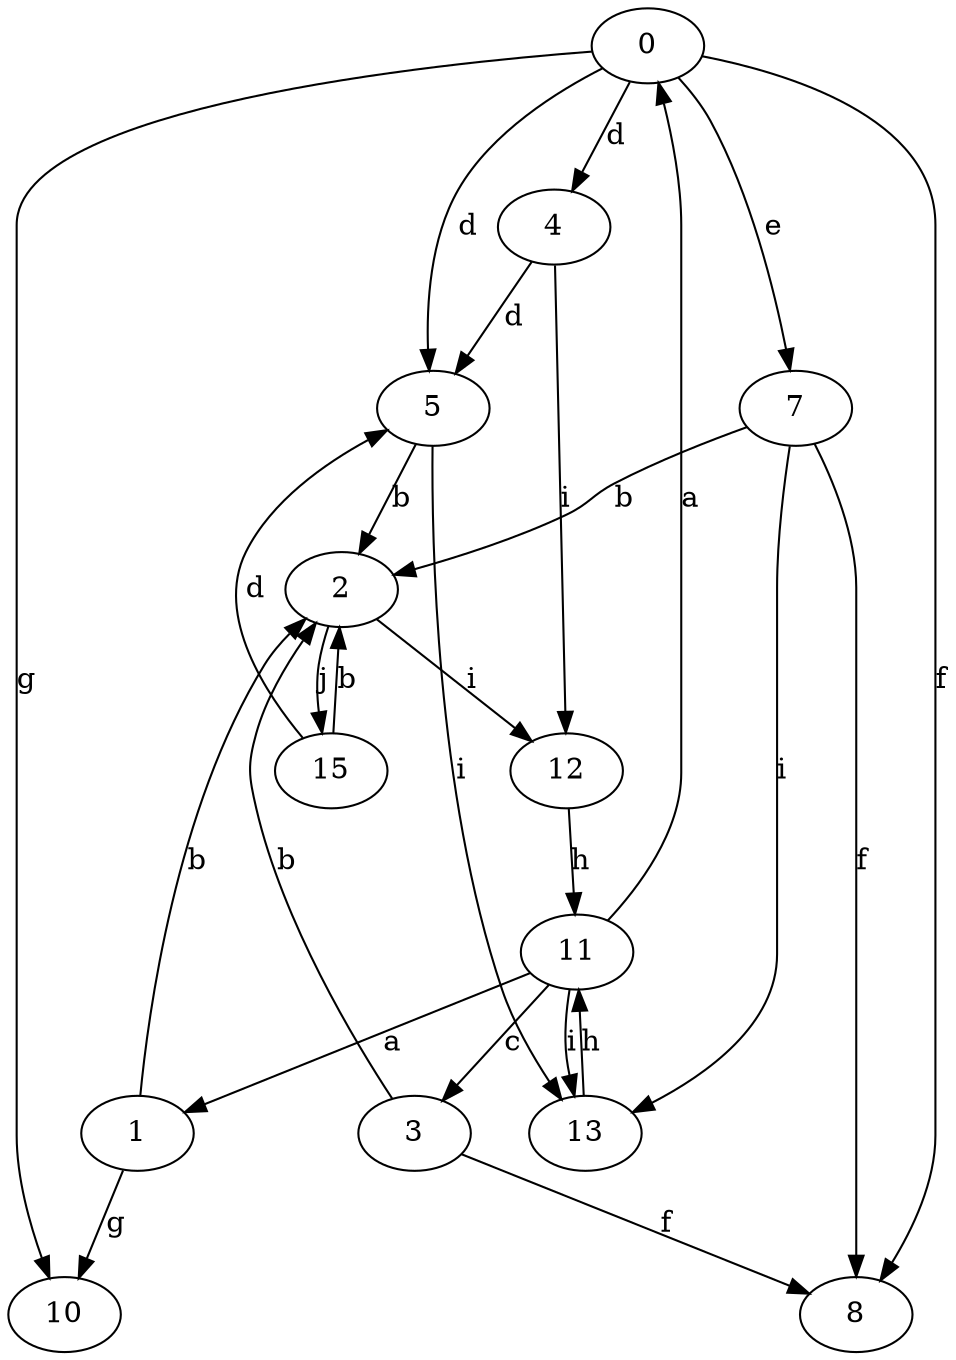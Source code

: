 strict digraph  {
0;
1;
2;
3;
4;
5;
7;
8;
10;
11;
12;
13;
15;
0 -> 4  [label=d];
0 -> 5  [label=d];
0 -> 7  [label=e];
0 -> 8  [label=f];
0 -> 10  [label=g];
1 -> 2  [label=b];
1 -> 10  [label=g];
2 -> 12  [label=i];
2 -> 15  [label=j];
3 -> 2  [label=b];
3 -> 8  [label=f];
4 -> 5  [label=d];
4 -> 12  [label=i];
5 -> 2  [label=b];
5 -> 13  [label=i];
7 -> 2  [label=b];
7 -> 8  [label=f];
7 -> 13  [label=i];
11 -> 0  [label=a];
11 -> 1  [label=a];
11 -> 3  [label=c];
11 -> 13  [label=i];
12 -> 11  [label=h];
13 -> 11  [label=h];
15 -> 2  [label=b];
15 -> 5  [label=d];
}

